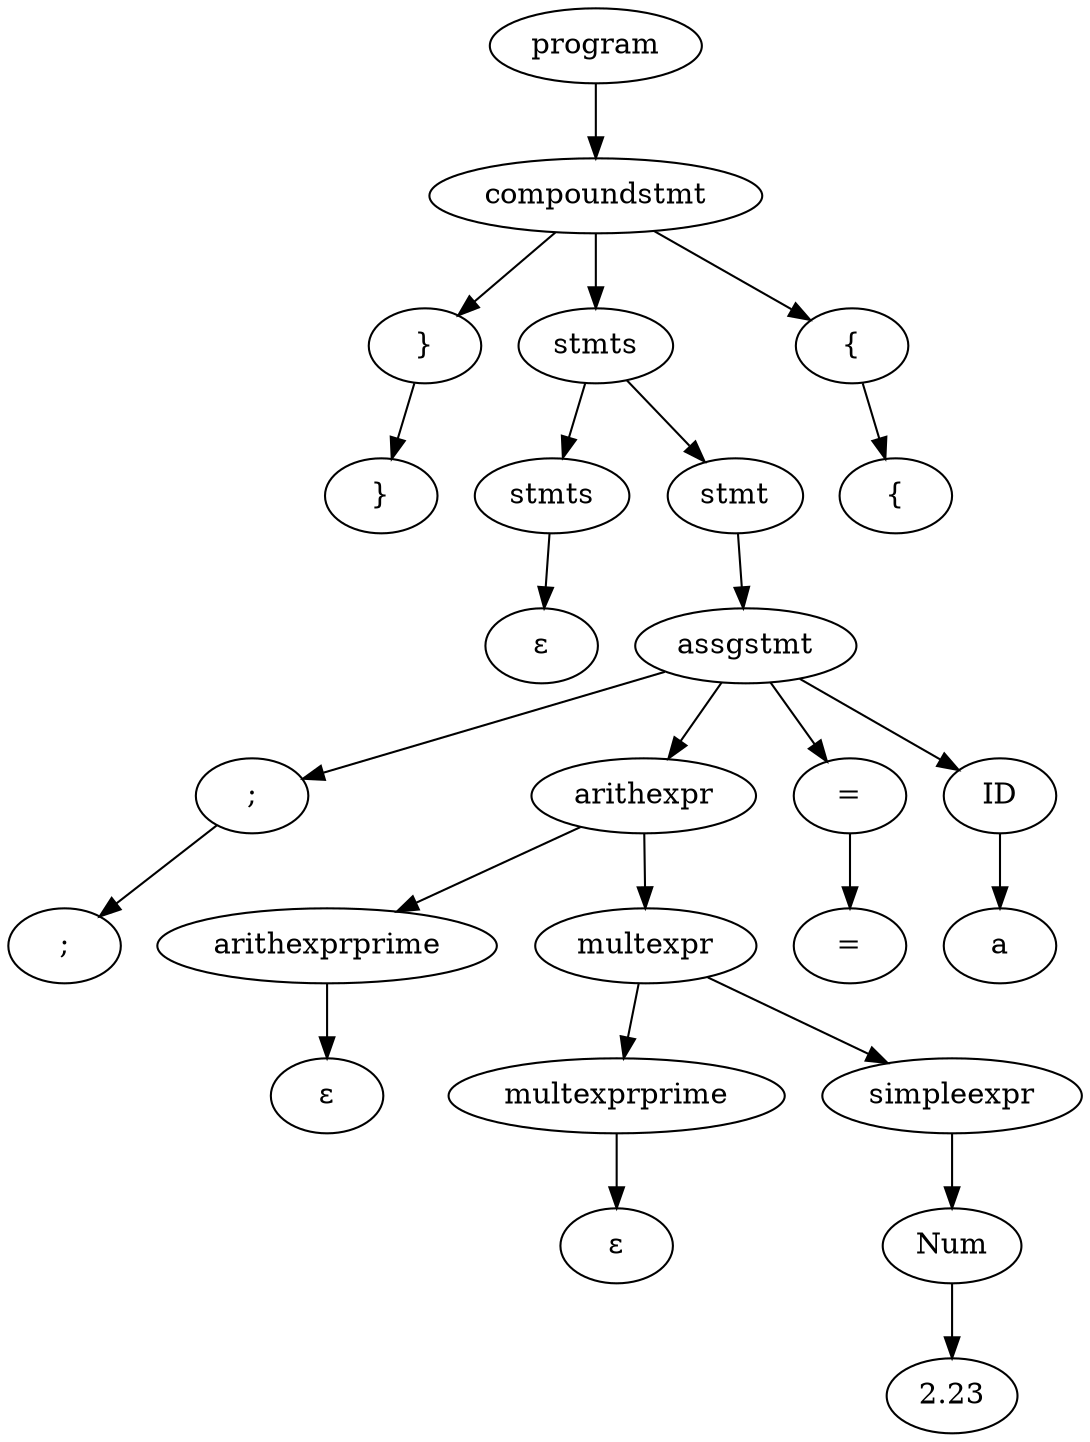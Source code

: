 digraph G {
n0[label=program];n1[label="compoundstmt"];n0->n1;n2[label="}"];n1->n2;n3[label="stmts"];n1->n3;n4[label="{"];n1->n4;n5[label="{"];n4->n5;n6[label="stmts"];n3->n6;n7[label="stmt"];n3->n7;n8[label="assgstmt"];n7->n8;n9[label=";"];n8->n9;n10[label="arithexpr"];n8->n10;n11[label="="];n8->n11;n12[label="ID"];n8->n12;n13[label="a"];n12->n13;n14[label="="];n11->n14;n15[label="arithexprprime"];n10->n15;n16[label="multexpr"];n10->n16;n17[label="multexprprime"];n16->n17;n18[label="simpleexpr"];n16->n18;n19[label="Num"];n18->n19;n20[label="2.23"];n19->n20;n21[label=ε];n17->n21;n22[label=ε];n15->n22;n23[label=";"];n9->n23;n24[label=ε];n6->n24;n25[label="}"];n2->n25;}
